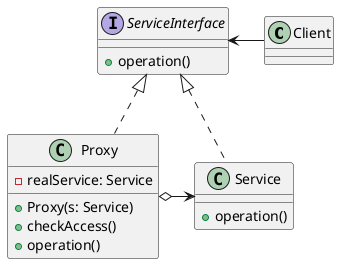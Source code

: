 @startuml
'https://plantuml.com/class-diagram

class Client{}

interface ServiceInterface {
    + operation()
}

class Proxy {
    - realService: Service
    + Proxy(s: Service)
    + checkAccess()
    + operation()
}

class Service {
    +operation()
}

ServiceInterface <- Client
Proxy o-> Service
ServiceInterface<|..Proxy
ServiceInterface<|..Service

@enduml